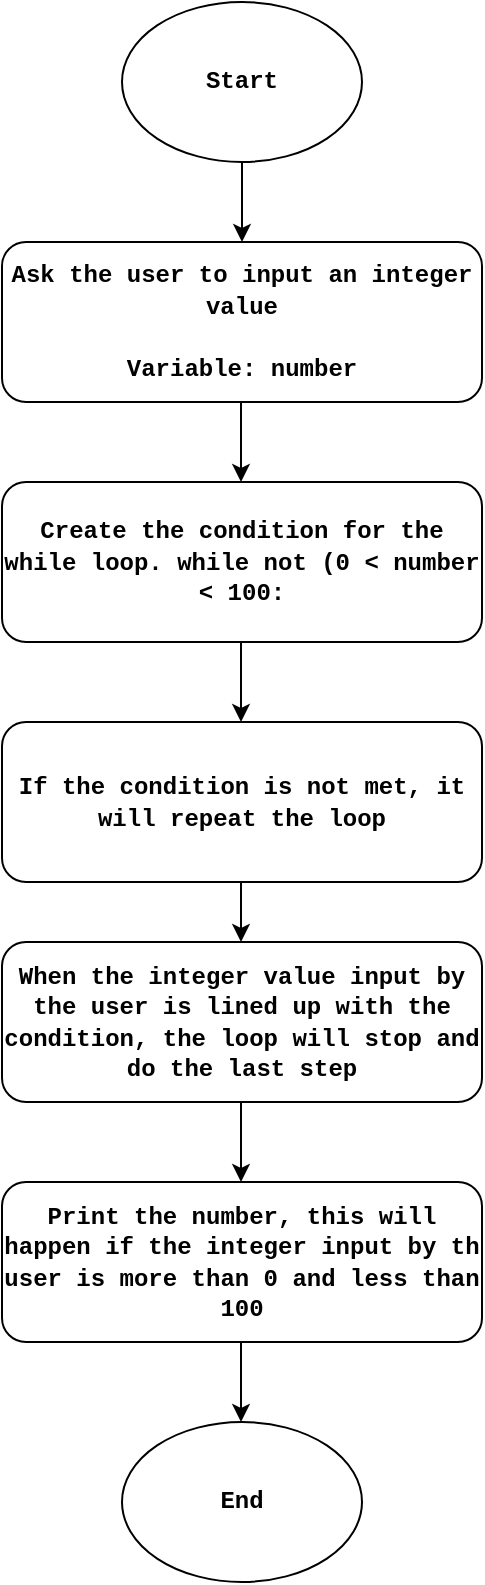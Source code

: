 <mxfile>
    <diagram id="eFHAUxEtX6hkFXh0IRts" name="Page-1">
        <mxGraphModel dx="576" dy="475" grid="1" gridSize="10" guides="1" tooltips="1" connect="1" arrows="1" fold="1" page="1" pageScale="1" pageWidth="850" pageHeight="1100" math="0" shadow="0">
            <root>
                <mxCell id="0"/>
                <mxCell id="1" parent="0"/>
                <mxCell id="2" value="" style="endArrow=classic;html=1;exitX=0.5;exitY=1;exitDx=0;exitDy=0;" edge="1" parent="1">
                    <mxGeometry width="50" height="50" relative="1" as="geometry">
                        <mxPoint x="290" y="80" as="sourcePoint"/>
                        <mxPoint x="290" y="120" as="targetPoint"/>
                    </mxGeometry>
                </mxCell>
                <mxCell id="3" value="&lt;h4&gt;&lt;font face=&quot;Courier New&quot;&gt;Ask the user to input an integer value&lt;/font&gt;&lt;/h4&gt;&lt;h4&gt;&lt;font face=&quot;Courier New&quot;&gt;Variable: number&lt;/font&gt;&lt;/h4&gt;" style="rounded=1;whiteSpace=wrap;html=1;" vertex="1" parent="1">
                    <mxGeometry x="170" y="120" width="240" height="80" as="geometry"/>
                </mxCell>
                <mxCell id="4" value="" style="endArrow=classic;html=1;exitX=0.5;exitY=1;exitDx=0;exitDy=0;" edge="1" parent="1">
                    <mxGeometry width="50" height="50" relative="1" as="geometry">
                        <mxPoint x="289.5" y="200" as="sourcePoint"/>
                        <mxPoint x="289.5" y="240" as="targetPoint"/>
                    </mxGeometry>
                </mxCell>
                <mxCell id="5" value="&lt;h4&gt;&lt;font face=&quot;Courier New&quot;&gt;Create the condition for the while loop. while not (0 &amp;lt; number &amp;lt; 100:&lt;/font&gt;&lt;/h4&gt;" style="rounded=1;whiteSpace=wrap;html=1;" vertex="1" parent="1">
                    <mxGeometry x="170" y="240" width="240" height="80" as="geometry"/>
                </mxCell>
                <mxCell id="6" value="" style="endArrow=classic;html=1;exitX=0.5;exitY=1;exitDx=0;exitDy=0;" edge="1" parent="1">
                    <mxGeometry width="50" height="50" relative="1" as="geometry">
                        <mxPoint x="289.5" y="320" as="sourcePoint"/>
                        <mxPoint x="289.5" y="360" as="targetPoint"/>
                    </mxGeometry>
                </mxCell>
                <mxCell id="7" value="" style="endArrow=classic;html=1;exitX=0.5;exitY=1;exitDx=0;exitDy=0;" edge="1" parent="1">
                    <mxGeometry width="50" height="50" relative="1" as="geometry">
                        <mxPoint x="289.5" y="430" as="sourcePoint"/>
                        <mxPoint x="289.5" y="470" as="targetPoint"/>
                    </mxGeometry>
                </mxCell>
                <mxCell id="8" value="&lt;h4&gt;&lt;font face=&quot;Courier New&quot;&gt;If the condition is not met, it will repeat the loop&lt;/font&gt;&lt;/h4&gt;" style="rounded=1;whiteSpace=wrap;html=1;" vertex="1" parent="1">
                    <mxGeometry x="170" y="360" width="240" height="80" as="geometry"/>
                </mxCell>
                <mxCell id="9" value="" style="endArrow=classic;html=1;exitX=0.5;exitY=1;exitDx=0;exitDy=0;" edge="1" parent="1">
                    <mxGeometry width="50" height="50" relative="1" as="geometry">
                        <mxPoint x="289.5" y="550" as="sourcePoint"/>
                        <mxPoint x="289.5" y="590" as="targetPoint"/>
                    </mxGeometry>
                </mxCell>
                <mxCell id="10" value="&lt;h4&gt;&lt;font face=&quot;Courier New&quot;&gt;When the integer value input by the user is lined up with the condition, the loop will stop and do the last step&lt;/font&gt;&lt;/h4&gt;" style="rounded=1;whiteSpace=wrap;html=1;" vertex="1" parent="1">
                    <mxGeometry x="170" y="470" width="240" height="80" as="geometry"/>
                </mxCell>
                <mxCell id="11" value="&lt;h4&gt;End&lt;/h4&gt;" style="ellipse;whiteSpace=wrap;html=1;fontFamily=Courier New;" vertex="1" parent="1">
                    <mxGeometry x="230" y="710" width="120" height="80" as="geometry"/>
                </mxCell>
                <mxCell id="12" value="&lt;h4&gt;&lt;font face=&quot;Courier New&quot;&gt;Print the number, this will happen if the integer input by th user is more than 0 and less than 100&lt;/font&gt;&lt;/h4&gt;" style="rounded=1;whiteSpace=wrap;html=1;" vertex="1" parent="1">
                    <mxGeometry x="170" y="590" width="240" height="80" as="geometry"/>
                </mxCell>
                <mxCell id="13" value="" style="endArrow=classic;html=1;exitX=0.5;exitY=1;exitDx=0;exitDy=0;" edge="1" parent="1">
                    <mxGeometry width="50" height="50" relative="1" as="geometry">
                        <mxPoint x="289.5" y="670" as="sourcePoint"/>
                        <mxPoint x="289.5" y="710" as="targetPoint"/>
                    </mxGeometry>
                </mxCell>
                <mxCell id="14" value="&lt;h4&gt;Start&lt;/h4&gt;" style="ellipse;whiteSpace=wrap;html=1;fontFamily=Courier New;" vertex="1" parent="1">
                    <mxGeometry x="230" width="120" height="80" as="geometry"/>
                </mxCell>
            </root>
        </mxGraphModel>
    </diagram>
</mxfile>